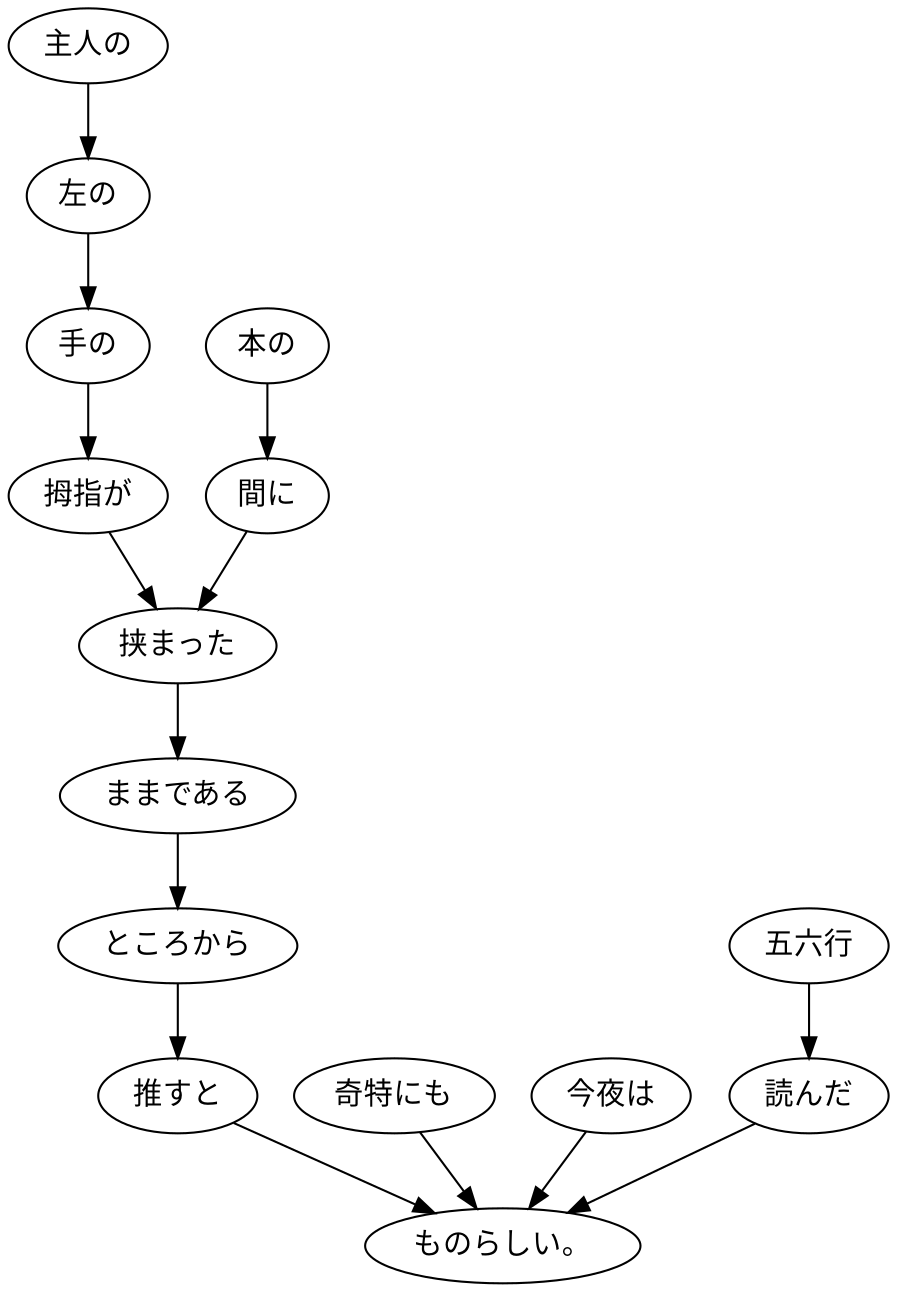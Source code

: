 digraph graph2683 {
	node0 [label="主人の"];
	node1 [label="左の"];
	node2 [label="手の"];
	node3 [label="拇指が"];
	node4 [label="本の"];
	node5 [label="間に"];
	node6 [label="挟まった"];
	node7 [label="ままである"];
	node8 [label="ところから"];
	node9 [label="推すと"];
	node10 [label="奇特にも"];
	node11 [label="今夜は"];
	node12 [label="五六行"];
	node13 [label="読んだ"];
	node14 [label="ものらしい。"];
	node0 -> node1;
	node1 -> node2;
	node2 -> node3;
	node3 -> node6;
	node4 -> node5;
	node5 -> node6;
	node6 -> node7;
	node7 -> node8;
	node8 -> node9;
	node9 -> node14;
	node10 -> node14;
	node11 -> node14;
	node12 -> node13;
	node13 -> node14;
}
